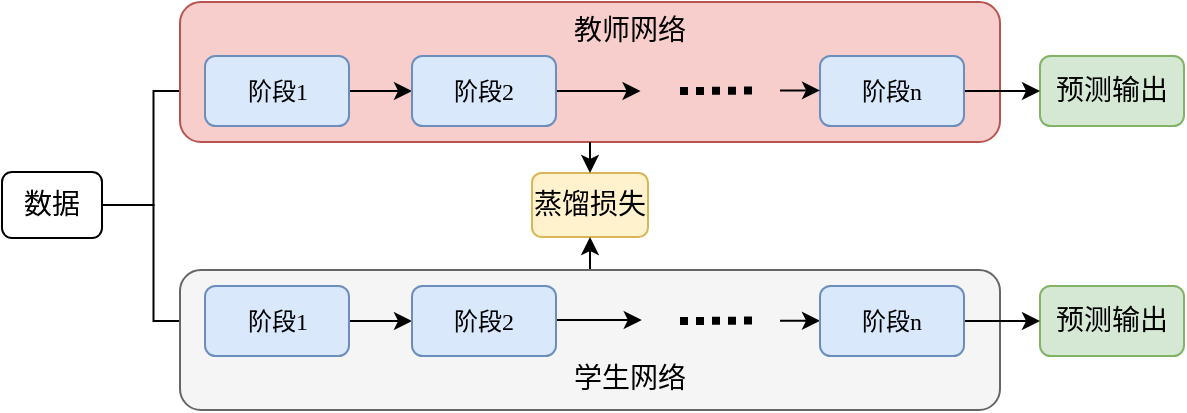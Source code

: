 <mxfile version="24.1.0" type="github">
  <diagram name="第 1 页" id="Zz-yE3sN_qA-QzTztnrS">
    <mxGraphModel dx="711" dy="390" grid="0" gridSize="10" guides="1" tooltips="1" connect="1" arrows="1" fold="1" page="1" pageScale="1" pageWidth="827" pageHeight="1169" background="#ffffff" math="1" shadow="0">
      <root>
        <mxCell id="0" />
        <mxCell id="1" parent="0" />
        <mxCell id="IohvMyqaD4Y5VaiA8dAe-308" style="edgeStyle=orthogonalEdgeStyle;rounded=0;orthogonalLoop=1;jettySize=auto;html=1;entryX=0;entryY=0.5;entryDx=0;entryDy=0;" parent="1" source="IohvMyqaD4Y5VaiA8dAe-304" target="IohvMyqaD4Y5VaiA8dAe-306" edge="1">
          <mxGeometry relative="1" as="geometry" />
        </mxCell>
        <mxCell id="IohvMyqaD4Y5VaiA8dAe-310" style="edgeStyle=orthogonalEdgeStyle;rounded=0;orthogonalLoop=1;jettySize=auto;html=1;entryX=0;entryY=0.5;entryDx=0;entryDy=0;" parent="1" source="IohvMyqaD4Y5VaiA8dAe-304" target="IohvMyqaD4Y5VaiA8dAe-307" edge="1">
          <mxGeometry relative="1" as="geometry" />
        </mxCell>
        <mxCell id="IohvMyqaD4Y5VaiA8dAe-304" value="&lt;font style=&quot;font-size: 14px;&quot; face=&quot;宋体&quot;&gt;数据&lt;/font&gt;" style="rounded=1;whiteSpace=wrap;html=1;" parent="1" vertex="1">
          <mxGeometry x="21" y="137" width="50" height="33" as="geometry" />
        </mxCell>
        <mxCell id="iPTnCJ0v0ftrhCCmZKQR-19" value="&lt;font style=&quot;font-size: 14px;&quot; face=&quot;宋体&quot;&gt;蒸馏损失&lt;/font&gt;" style="rounded=1;whiteSpace=wrap;html=1;fillColor=#fff2cc;strokeColor=#d6b656;" parent="1" vertex="1">
          <mxGeometry x="286" y="137.5" width="58" height="32" as="geometry" />
        </mxCell>
        <mxCell id="iPTnCJ0v0ftrhCCmZKQR-31" value="" style="group" parent="1" vertex="1" connectable="0">
          <mxGeometry x="110" y="52" width="502" height="70" as="geometry" />
        </mxCell>
        <mxCell id="iPTnCJ0v0ftrhCCmZKQR-21" value="" style="rounded=1;whiteSpace=wrap;html=1;fillColor=#f8cecc;strokeColor=#b85450;" parent="iPTnCJ0v0ftrhCCmZKQR-31" vertex="1">
          <mxGeometry width="410" height="70" as="geometry" />
        </mxCell>
        <mxCell id="iPTnCJ0v0ftrhCCmZKQR-3" style="edgeStyle=orthogonalEdgeStyle;rounded=0;orthogonalLoop=1;jettySize=auto;html=1;entryX=0;entryY=0.5;entryDx=0;entryDy=0;" parent="iPTnCJ0v0ftrhCCmZKQR-31" source="IohvMyqaD4Y5VaiA8dAe-306" target="iPTnCJ0v0ftrhCCmZKQR-1" edge="1">
          <mxGeometry relative="1" as="geometry" />
        </mxCell>
        <mxCell id="IohvMyqaD4Y5VaiA8dAe-306" value="&lt;font face=&quot;宋体&quot;&gt;阶段1&lt;/font&gt;" style="rounded=1;whiteSpace=wrap;html=1;fillColor=#dae8fc;strokeColor=#6c8ebf;" parent="iPTnCJ0v0ftrhCCmZKQR-31" vertex="1">
          <mxGeometry x="12.5" y="27" width="72" height="35" as="geometry" />
        </mxCell>
        <mxCell id="IohvMyqaD4Y5VaiA8dAe-312" value="&lt;font style=&quot;font-size: 14px;&quot; face=&quot;宋体&quot;&gt;预测输出&lt;/font&gt;" style="rounded=1;whiteSpace=wrap;html=1;fillColor=#d5e8d4;strokeColor=#82b366;" parent="iPTnCJ0v0ftrhCCmZKQR-31" vertex="1">
          <mxGeometry x="430" y="27" width="72" height="35" as="geometry" />
        </mxCell>
        <mxCell id="iPTnCJ0v0ftrhCCmZKQR-8" style="edgeStyle=orthogonalEdgeStyle;rounded=0;orthogonalLoop=1;jettySize=auto;html=1;" parent="iPTnCJ0v0ftrhCCmZKQR-31" source="iPTnCJ0v0ftrhCCmZKQR-1" edge="1">
          <mxGeometry relative="1" as="geometry">
            <mxPoint x="230.275" y="44.5" as="targetPoint" />
          </mxGeometry>
        </mxCell>
        <mxCell id="iPTnCJ0v0ftrhCCmZKQR-1" value="&lt;font face=&quot;宋体&quot;&gt;阶段2&lt;/font&gt;" style="rounded=1;whiteSpace=wrap;html=1;fillColor=#dae8fc;strokeColor=#6c8ebf;" parent="iPTnCJ0v0ftrhCCmZKQR-31" vertex="1">
          <mxGeometry x="116" y="27" width="72" height="35" as="geometry" />
        </mxCell>
        <mxCell id="iPTnCJ0v0ftrhCCmZKQR-11" value="" style="endArrow=none;dashed=1;html=1;rounded=0;dashPattern=1 1;strokeWidth=4;" parent="iPTnCJ0v0ftrhCCmZKQR-31" edge="1">
          <mxGeometry width="50" height="50" relative="1" as="geometry">
            <mxPoint x="250" y="44.52" as="sourcePoint" />
            <mxPoint x="290" y="44.26" as="targetPoint" />
          </mxGeometry>
        </mxCell>
        <mxCell id="iPTnCJ0v0ftrhCCmZKQR-15" style="edgeStyle=orthogonalEdgeStyle;rounded=0;orthogonalLoop=1;jettySize=auto;html=1;entryX=0;entryY=0.5;entryDx=0;entryDy=0;" parent="iPTnCJ0v0ftrhCCmZKQR-31" source="iPTnCJ0v0ftrhCCmZKQR-13" target="IohvMyqaD4Y5VaiA8dAe-312" edge="1">
          <mxGeometry relative="1" as="geometry" />
        </mxCell>
        <mxCell id="iPTnCJ0v0ftrhCCmZKQR-13" value="&lt;font face=&quot;宋体&quot;&gt;阶段&lt;/font&gt;&lt;font face=&quot;Times New Roman&quot;&gt;n&lt;/font&gt;" style="rounded=1;whiteSpace=wrap;html=1;fillColor=#dae8fc;strokeColor=#6c8ebf;" parent="iPTnCJ0v0ftrhCCmZKQR-31" vertex="1">
          <mxGeometry x="320" y="27" width="72" height="35" as="geometry" />
        </mxCell>
        <mxCell id="iPTnCJ0v0ftrhCCmZKQR-26" style="edgeStyle=orthogonalEdgeStyle;rounded=0;orthogonalLoop=1;jettySize=auto;html=1;exitX=0;exitY=0.5;exitDx=0;exitDy=0;entryX=0;entryY=0.5;entryDx=0;entryDy=0;" parent="iPTnCJ0v0ftrhCCmZKQR-31" edge="1">
          <mxGeometry relative="1" as="geometry">
            <mxPoint x="320" y="44.81" as="targetPoint" />
            <mxPoint x="300" y="44.189" as="sourcePoint" />
          </mxGeometry>
        </mxCell>
        <mxCell id="iPTnCJ0v0ftrhCCmZKQR-33" style="edgeStyle=orthogonalEdgeStyle;rounded=0;orthogonalLoop=1;jettySize=auto;html=1;exitX=0.5;exitY=1;exitDx=0;exitDy=0;entryX=0.5;entryY=0;entryDx=0;entryDy=0;" parent="1" source="iPTnCJ0v0ftrhCCmZKQR-21" target="iPTnCJ0v0ftrhCCmZKQR-19" edge="1">
          <mxGeometry relative="1" as="geometry" />
        </mxCell>
        <mxCell id="iPTnCJ0v0ftrhCCmZKQR-34" style="edgeStyle=orthogonalEdgeStyle;rounded=0;orthogonalLoop=1;jettySize=auto;html=1;exitX=0.5;exitY=0;exitDx=0;exitDy=0;entryX=0.5;entryY=1;entryDx=0;entryDy=0;" parent="1" source="iPTnCJ0v0ftrhCCmZKQR-27" target="iPTnCJ0v0ftrhCCmZKQR-19" edge="1">
          <mxGeometry relative="1" as="geometry" />
        </mxCell>
        <mxCell id="iPTnCJ0v0ftrhCCmZKQR-27" value="" style="rounded=1;whiteSpace=wrap;html=1;fillColor=#f5f5f5;strokeColor=#666666;fontColor=#333333;" parent="1" vertex="1">
          <mxGeometry x="110" y="186" width="410" height="70" as="geometry" />
        </mxCell>
        <mxCell id="iPTnCJ0v0ftrhCCmZKQR-4" style="edgeStyle=orthogonalEdgeStyle;rounded=0;orthogonalLoop=1;jettySize=auto;html=1;entryX=0;entryY=0.5;entryDx=0;entryDy=0;" parent="1" source="IohvMyqaD4Y5VaiA8dAe-307" target="iPTnCJ0v0ftrhCCmZKQR-2" edge="1">
          <mxGeometry relative="1" as="geometry" />
        </mxCell>
        <mxCell id="IohvMyqaD4Y5VaiA8dAe-307" value="&lt;font style=&quot;font-size: 12px;&quot; face=&quot;宋体&quot;&gt;阶段1&lt;/font&gt;" style="rounded=1;whiteSpace=wrap;html=1;fillColor=#dae8fc;strokeColor=#6c8ebf;" parent="1" vertex="1">
          <mxGeometry x="122.5" y="194" width="72" height="35" as="geometry" />
        </mxCell>
        <mxCell id="IohvMyqaD4Y5VaiA8dAe-314" value="&lt;font style=&quot;font-size: 14px;&quot; face=&quot;宋体&quot;&gt;预测输出&lt;/font&gt;" style="rounded=1;whiteSpace=wrap;html=1;fillColor=#d5e8d4;strokeColor=#82b366;" parent="1" vertex="1">
          <mxGeometry x="540" y="194" width="72" height="35" as="geometry" />
        </mxCell>
        <mxCell id="iPTnCJ0v0ftrhCCmZKQR-10" style="edgeStyle=orthogonalEdgeStyle;rounded=0;orthogonalLoop=1;jettySize=auto;html=1;" parent="1" source="iPTnCJ0v0ftrhCCmZKQR-2" edge="1">
          <mxGeometry relative="1" as="geometry">
            <mxPoint x="340.881" y="211" as="targetPoint" />
          </mxGeometry>
        </mxCell>
        <mxCell id="iPTnCJ0v0ftrhCCmZKQR-2" value="&lt;font face=&quot;宋体&quot;&gt;阶段2&lt;/font&gt;" style="rounded=1;whiteSpace=wrap;html=1;fillColor=#dae8fc;strokeColor=#6c8ebf;" parent="1" vertex="1">
          <mxGeometry x="226" y="194" width="72" height="35" as="geometry" />
        </mxCell>
        <mxCell id="iPTnCJ0v0ftrhCCmZKQR-12" value="" style="endArrow=none;dashed=1;html=1;rounded=0;dashPattern=1 1;strokeWidth=4;" parent="1" edge="1">
          <mxGeometry width="50" height="50" relative="1" as="geometry">
            <mxPoint x="360" y="211.52" as="sourcePoint" />
            <mxPoint x="400" y="211.26" as="targetPoint" />
          </mxGeometry>
        </mxCell>
        <mxCell id="iPTnCJ0v0ftrhCCmZKQR-16" style="edgeStyle=orthogonalEdgeStyle;rounded=0;orthogonalLoop=1;jettySize=auto;html=1;" parent="1" source="iPTnCJ0v0ftrhCCmZKQR-14" target="IohvMyqaD4Y5VaiA8dAe-314" edge="1">
          <mxGeometry relative="1" as="geometry" />
        </mxCell>
        <mxCell id="iPTnCJ0v0ftrhCCmZKQR-18" style="edgeStyle=orthogonalEdgeStyle;rounded=0;orthogonalLoop=1;jettySize=auto;html=1;exitX=0;exitY=0.5;exitDx=0;exitDy=0;entryX=0;entryY=0.5;entryDx=0;entryDy=0;" parent="1" target="iPTnCJ0v0ftrhCCmZKQR-14" edge="1">
          <mxGeometry relative="1" as="geometry">
            <mxPoint x="410" y="211.379" as="sourcePoint" />
          </mxGeometry>
        </mxCell>
        <mxCell id="iPTnCJ0v0ftrhCCmZKQR-14" value="&lt;font face=&quot;宋体&quot;&gt;阶段&lt;/font&gt;&lt;font face=&quot;Times New Roman&quot;&gt;n&lt;/font&gt;" style="rounded=1;whiteSpace=wrap;html=1;fillColor=#dae8fc;strokeColor=#6c8ebf;" parent="1" vertex="1">
          <mxGeometry x="430" y="194" width="72" height="35" as="geometry" />
        </mxCell>
        <mxCell id="pcCFYCymVSssoiQ5mhv4-32" value="&lt;font style=&quot;font-size: 14px;&quot; face=&quot;宋体&quot;&gt;学生网络&lt;/font&gt;" style="text;align=center;html=1;verticalAlign=middle;whiteSpace=wrap;rounded=1;strokeWidth=1;perimeterSpacing=10;" parent="1" vertex="1">
          <mxGeometry x="298" y="226" width="74" height="30" as="geometry" />
        </mxCell>
        <mxCell id="pcCFYCymVSssoiQ5mhv4-30" value="&lt;font style=&quot;font-size: 14px;&quot; face=&quot;宋体&quot;&gt;教师网络&lt;/font&gt;" style="text;align=center;html=1;verticalAlign=middle;whiteSpace=wrap;rounded=1;strokeWidth=1;perimeterSpacing=10;" parent="1" vertex="1">
          <mxGeometry x="298" y="52" width="74" height="30" as="geometry" />
        </mxCell>
      </root>
    </mxGraphModel>
  </diagram>
</mxfile>
